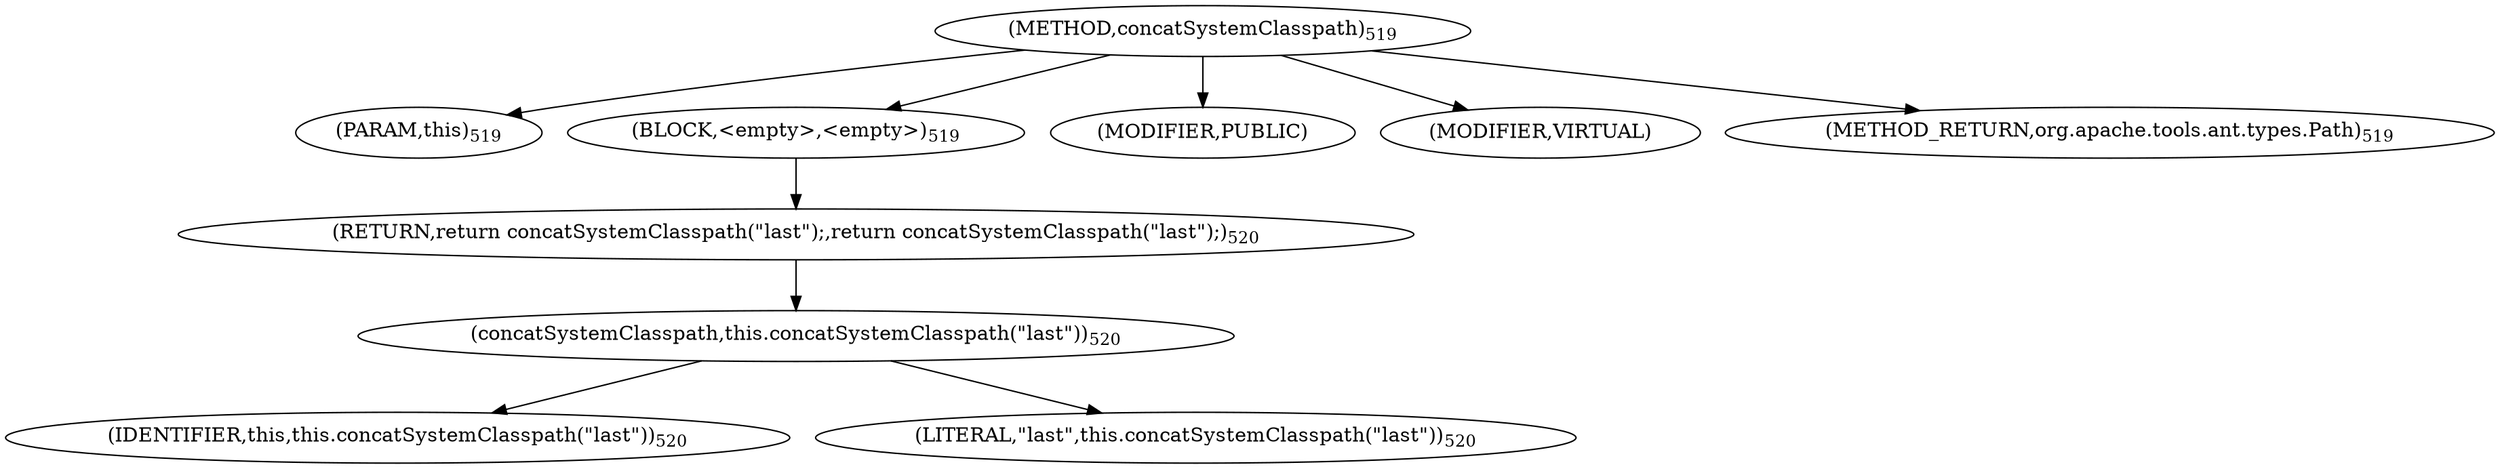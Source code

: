 digraph "concatSystemClasspath" {  
"1180" [label = <(METHOD,concatSystemClasspath)<SUB>519</SUB>> ]
"105" [label = <(PARAM,this)<SUB>519</SUB>> ]
"1181" [label = <(BLOCK,&lt;empty&gt;,&lt;empty&gt;)<SUB>519</SUB>> ]
"1182" [label = <(RETURN,return concatSystemClasspath(&quot;last&quot;);,return concatSystemClasspath(&quot;last&quot;);)<SUB>520</SUB>> ]
"1183" [label = <(concatSystemClasspath,this.concatSystemClasspath(&quot;last&quot;))<SUB>520</SUB>> ]
"104" [label = <(IDENTIFIER,this,this.concatSystemClasspath(&quot;last&quot;))<SUB>520</SUB>> ]
"1184" [label = <(LITERAL,&quot;last&quot;,this.concatSystemClasspath(&quot;last&quot;))<SUB>520</SUB>> ]
"1185" [label = <(MODIFIER,PUBLIC)> ]
"1186" [label = <(MODIFIER,VIRTUAL)> ]
"1187" [label = <(METHOD_RETURN,org.apache.tools.ant.types.Path)<SUB>519</SUB>> ]
  "1180" -> "105" 
  "1180" -> "1181" 
  "1180" -> "1185" 
  "1180" -> "1186" 
  "1180" -> "1187" 
  "1181" -> "1182" 
  "1182" -> "1183" 
  "1183" -> "104" 
  "1183" -> "1184" 
}
